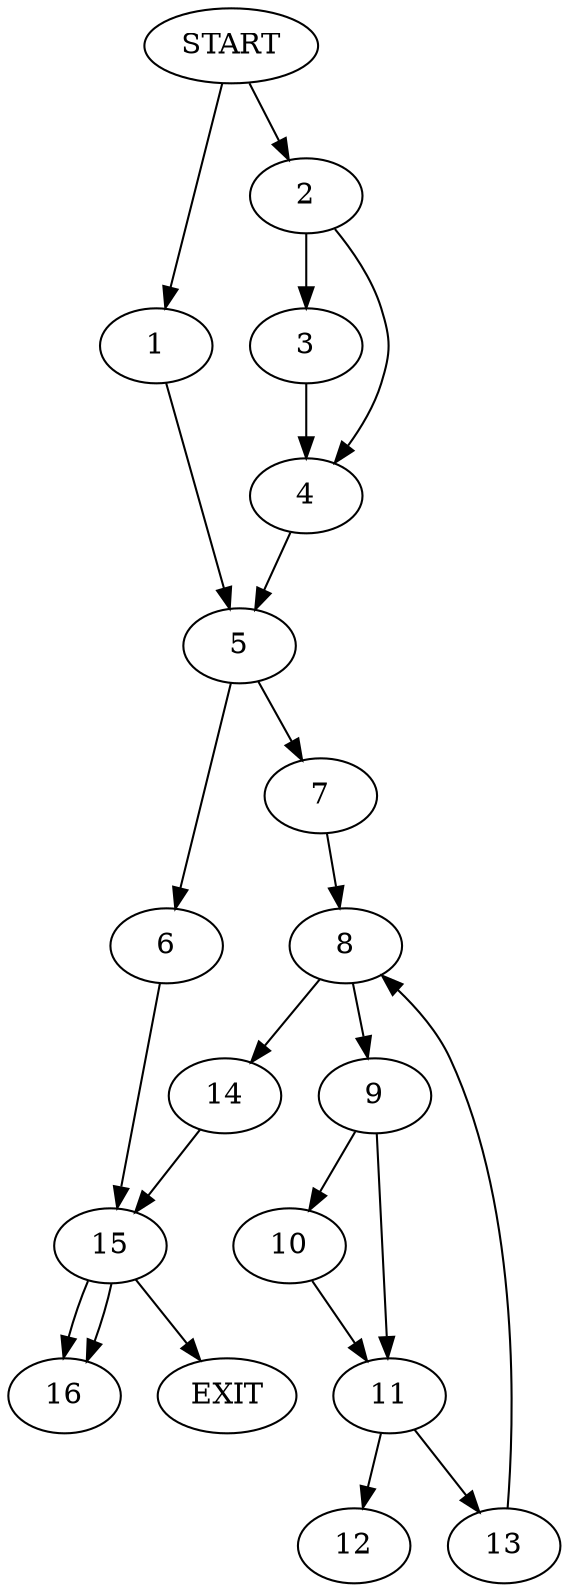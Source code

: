 digraph { 
0 [label="START"];
1;
2;
3;
4;
5;
6;
7;
8;
9;
10;
11;
12;
13;
14;
15;
16;
17[label="EXIT"];
0 -> 2;
0 -> 1;
1 -> 5;
2 -> 4;
2 -> 3;
3 -> 4;
4 -> 5;
5 -> 7;
5 -> 6;
6 -> 15;
7 -> 8;
8 -> 9;
8 -> 14;
9 -> 10;
9 -> 11;
10 -> 11;
11 -> 12;
11 -> 13;
13 -> 8;
14 -> 15;
15 -> 17;
15 -> 16;
15:s2 -> 16;
}